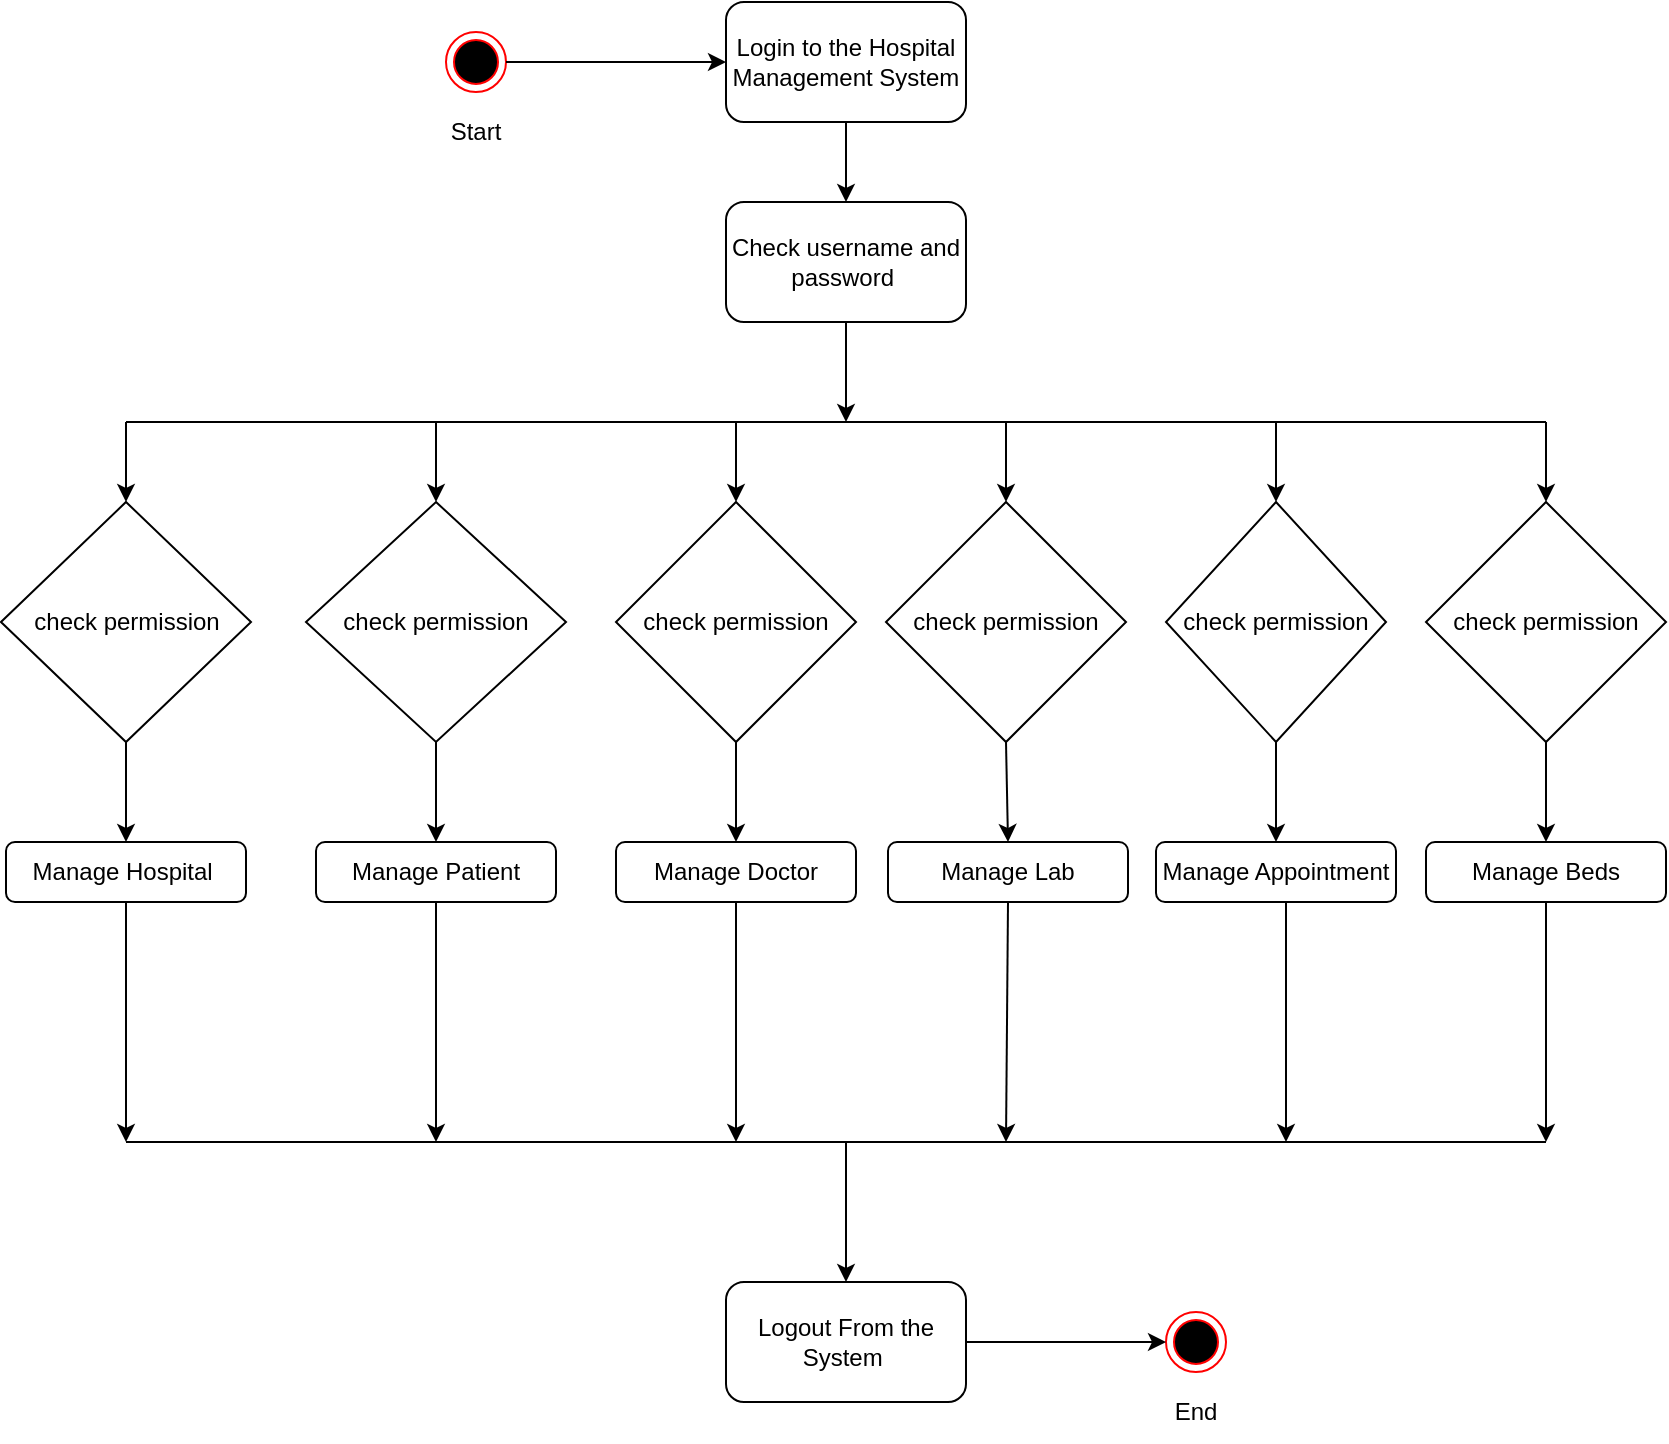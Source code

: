 <mxfile version="20.7.4" type="device"><diagram id="d0EenUjdHu151263ijov" name="Page-1"><mxGraphModel dx="1197" dy="818" grid="1" gridSize="10" guides="1" tooltips="1" connect="1" arrows="1" fold="1" page="1" pageScale="1" pageWidth="1169" pageHeight="827" math="0" shadow="0"><root><mxCell id="0"/><mxCell id="1" parent="0"/><mxCell id="76CsyVfNKN9ojKcp7ULd-1" value="" style="endArrow=none;html=1;rounded=0;" edge="1" parent="1"><mxGeometry width="50" height="50" relative="1" as="geometry"><mxPoint x="220" y="280" as="sourcePoint"/><mxPoint x="930" y="280" as="targetPoint"/></mxGeometry></mxCell><mxCell id="76CsyVfNKN9ojKcp7ULd-2" value="" style="endArrow=none;html=1;rounded=0;" edge="1" parent="1"><mxGeometry width="50" height="50" relative="1" as="geometry"><mxPoint x="220" y="640" as="sourcePoint"/><mxPoint x="930" y="640" as="targetPoint"/></mxGeometry></mxCell><mxCell id="76CsyVfNKN9ojKcp7ULd-3" value="Login to the Hospital Management System" style="rounded=1;whiteSpace=wrap;html=1;" vertex="1" parent="1"><mxGeometry x="520" y="70" width="120" height="60" as="geometry"/></mxCell><mxCell id="76CsyVfNKN9ojKcp7ULd-4" value="Check username and password&amp;nbsp;" style="rounded=1;whiteSpace=wrap;html=1;" vertex="1" parent="1"><mxGeometry x="520" y="170" width="120" height="60" as="geometry"/></mxCell><mxCell id="76CsyVfNKN9ojKcp7ULd-5" value="check permission" style="rhombus;whiteSpace=wrap;html=1;" vertex="1" parent="1"><mxGeometry x="157.5" y="320" width="125" height="120" as="geometry"/></mxCell><mxCell id="76CsyVfNKN9ojKcp7ULd-6" value="check permission" style="rhombus;whiteSpace=wrap;html=1;" vertex="1" parent="1"><mxGeometry x="310" y="320" width="130" height="120" as="geometry"/></mxCell><mxCell id="76CsyVfNKN9ojKcp7ULd-7" value="check permission" style="rhombus;whiteSpace=wrap;html=1;" vertex="1" parent="1"><mxGeometry x="465" y="320" width="120" height="120" as="geometry"/></mxCell><mxCell id="76CsyVfNKN9ojKcp7ULd-8" value="check permission" style="rhombus;whiteSpace=wrap;html=1;" vertex="1" parent="1"><mxGeometry x="600" y="320" width="120" height="120" as="geometry"/></mxCell><mxCell id="76CsyVfNKN9ojKcp7ULd-9" value="check permission" style="rhombus;whiteSpace=wrap;html=1;" vertex="1" parent="1"><mxGeometry x="740" y="320" width="110" height="120" as="geometry"/></mxCell><mxCell id="76CsyVfNKN9ojKcp7ULd-10" value="check permission" style="rhombus;whiteSpace=wrap;html=1;" vertex="1" parent="1"><mxGeometry x="870" y="320" width="120" height="120" as="geometry"/></mxCell><mxCell id="76CsyVfNKN9ojKcp7ULd-11" value="Manage Appointment" style="rounded=1;whiteSpace=wrap;html=1;" vertex="1" parent="1"><mxGeometry x="735" y="490" width="120" height="30" as="geometry"/></mxCell><mxCell id="76CsyVfNKN9ojKcp7ULd-12" value="Manage Beds" style="rounded=1;whiteSpace=wrap;html=1;" vertex="1" parent="1"><mxGeometry x="870" y="490" width="120" height="30" as="geometry"/></mxCell><mxCell id="76CsyVfNKN9ojKcp7ULd-13" value="Manage Doctor" style="rounded=1;whiteSpace=wrap;html=1;" vertex="1" parent="1"><mxGeometry x="465" y="490" width="120" height="30" as="geometry"/></mxCell><mxCell id="76CsyVfNKN9ojKcp7ULd-14" value="Manage Patient" style="rounded=1;whiteSpace=wrap;html=1;" vertex="1" parent="1"><mxGeometry x="315" y="490" width="120" height="30" as="geometry"/></mxCell><mxCell id="76CsyVfNKN9ojKcp7ULd-15" value="Manage Hospital&amp;nbsp;" style="rounded=1;whiteSpace=wrap;html=1;" vertex="1" parent="1"><mxGeometry x="160" y="490" width="120" height="30" as="geometry"/></mxCell><mxCell id="76CsyVfNKN9ojKcp7ULd-16" value="Manage Lab" style="rounded=1;whiteSpace=wrap;html=1;" vertex="1" parent="1"><mxGeometry x="601" y="490" width="120" height="30" as="geometry"/></mxCell><mxCell id="76CsyVfNKN9ojKcp7ULd-17" value="Logout From the System&amp;nbsp;" style="rounded=1;whiteSpace=wrap;html=1;" vertex="1" parent="1"><mxGeometry x="520" y="710" width="120" height="60" as="geometry"/></mxCell><mxCell id="76CsyVfNKN9ojKcp7ULd-18" value="" style="ellipse;html=1;shape=endState;fillColor=#000000;strokeColor=#ff0000;" vertex="1" parent="1"><mxGeometry x="740" y="725" width="30" height="30" as="geometry"/></mxCell><mxCell id="76CsyVfNKN9ojKcp7ULd-20" value="" style="ellipse;html=1;shape=endState;fillColor=#000000;strokeColor=#ff0000;" vertex="1" parent="1"><mxGeometry x="380" y="85" width="30" height="30" as="geometry"/></mxCell><mxCell id="76CsyVfNKN9ojKcp7ULd-21" value="" style="endArrow=classic;html=1;rounded=0;entryX=0;entryY=0.5;entryDx=0;entryDy=0;exitX=1;exitY=0.5;exitDx=0;exitDy=0;" edge="1" parent="1" source="76CsyVfNKN9ojKcp7ULd-20" target="76CsyVfNKN9ojKcp7ULd-3"><mxGeometry width="50" height="50" relative="1" as="geometry"><mxPoint x="420" y="100" as="sourcePoint"/><mxPoint x="470" y="50" as="targetPoint"/></mxGeometry></mxCell><mxCell id="76CsyVfNKN9ojKcp7ULd-22" value="" style="endArrow=classic;html=1;rounded=0;entryX=0;entryY=0.5;entryDx=0;entryDy=0;" edge="1" parent="1" target="76CsyVfNKN9ojKcp7ULd-18"><mxGeometry width="50" height="50" relative="1" as="geometry"><mxPoint x="640" y="740" as="sourcePoint"/><mxPoint x="690" y="690" as="targetPoint"/></mxGeometry></mxCell><mxCell id="76CsyVfNKN9ojKcp7ULd-24" value="" style="endArrow=classic;html=1;rounded=0;exitX=0.5;exitY=1;exitDx=0;exitDy=0;entryX=0.5;entryY=0;entryDx=0;entryDy=0;" edge="1" parent="1" source="76CsyVfNKN9ojKcp7ULd-3" target="76CsyVfNKN9ojKcp7ULd-4"><mxGeometry width="50" height="50" relative="1" as="geometry"><mxPoint x="760" y="130" as="sourcePoint"/><mxPoint x="810" y="80" as="targetPoint"/></mxGeometry></mxCell><mxCell id="76CsyVfNKN9ojKcp7ULd-25" value="" style="endArrow=classic;html=1;rounded=0;exitX=0.5;exitY=1;exitDx=0;exitDy=0;" edge="1" parent="1" source="76CsyVfNKN9ojKcp7ULd-4"><mxGeometry width="50" height="50" relative="1" as="geometry"><mxPoint x="580" y="490" as="sourcePoint"/><mxPoint x="580" y="280" as="targetPoint"/></mxGeometry></mxCell><mxCell id="76CsyVfNKN9ojKcp7ULd-26" value="" style="endArrow=classic;html=1;rounded=0;" edge="1" parent="1" target="76CsyVfNKN9ojKcp7ULd-7"><mxGeometry width="50" height="50" relative="1" as="geometry"><mxPoint x="525" y="280" as="sourcePoint"/><mxPoint x="630" y="440" as="targetPoint"/></mxGeometry></mxCell><mxCell id="76CsyVfNKN9ojKcp7ULd-27" value="" style="endArrow=classic;html=1;rounded=0;entryX=0.5;entryY=0;entryDx=0;entryDy=0;" edge="1" parent="1" target="76CsyVfNKN9ojKcp7ULd-8"><mxGeometry width="50" height="50" relative="1" as="geometry"><mxPoint x="660" y="280" as="sourcePoint"/><mxPoint x="630" y="440" as="targetPoint"/></mxGeometry></mxCell><mxCell id="76CsyVfNKN9ojKcp7ULd-29" value="" style="endArrow=classic;html=1;rounded=0;entryX=0.5;entryY=0;entryDx=0;entryDy=0;" edge="1" parent="1" target="76CsyVfNKN9ojKcp7ULd-9"><mxGeometry width="50" height="50" relative="1" as="geometry"><mxPoint x="795" y="280" as="sourcePoint"/><mxPoint x="630" y="440" as="targetPoint"/></mxGeometry></mxCell><mxCell id="76CsyVfNKN9ojKcp7ULd-30" value="" style="endArrow=classic;html=1;rounded=0;entryX=0.5;entryY=0;entryDx=0;entryDy=0;" edge="1" parent="1" target="76CsyVfNKN9ojKcp7ULd-10"><mxGeometry width="50" height="50" relative="1" as="geometry"><mxPoint x="930" y="280" as="sourcePoint"/><mxPoint x="630" y="440" as="targetPoint"/></mxGeometry></mxCell><mxCell id="76CsyVfNKN9ojKcp7ULd-31" value="" style="endArrow=classic;html=1;rounded=0;entryX=0.5;entryY=0;entryDx=0;entryDy=0;" edge="1" parent="1" target="76CsyVfNKN9ojKcp7ULd-6"><mxGeometry width="50" height="50" relative="1" as="geometry"><mxPoint x="375" y="280" as="sourcePoint"/><mxPoint x="630" y="440" as="targetPoint"/></mxGeometry></mxCell><mxCell id="76CsyVfNKN9ojKcp7ULd-32" value="" style="endArrow=classic;html=1;rounded=0;entryX=0.5;entryY=0;entryDx=0;entryDy=0;" edge="1" parent="1" target="76CsyVfNKN9ojKcp7ULd-5"><mxGeometry width="50" height="50" relative="1" as="geometry"><mxPoint x="220" y="280" as="sourcePoint"/><mxPoint x="630" y="440" as="targetPoint"/></mxGeometry></mxCell><mxCell id="76CsyVfNKN9ojKcp7ULd-33" value="" style="endArrow=classic;html=1;rounded=0;entryX=0.5;entryY=0;entryDx=0;entryDy=0;exitX=0.5;exitY=1;exitDx=0;exitDy=0;" edge="1" parent="1" source="76CsyVfNKN9ojKcp7ULd-8" target="76CsyVfNKN9ojKcp7ULd-16"><mxGeometry width="50" height="50" relative="1" as="geometry"><mxPoint x="580" y="490" as="sourcePoint"/><mxPoint x="630" y="440" as="targetPoint"/></mxGeometry></mxCell><mxCell id="76CsyVfNKN9ojKcp7ULd-35" value="" style="endArrow=classic;html=1;rounded=0;exitX=0.5;exitY=1;exitDx=0;exitDy=0;entryX=0.5;entryY=0;entryDx=0;entryDy=0;" edge="1" parent="1" source="76CsyVfNKN9ojKcp7ULd-9" target="76CsyVfNKN9ojKcp7ULd-11"><mxGeometry width="50" height="50" relative="1" as="geometry"><mxPoint x="580" y="490" as="sourcePoint"/><mxPoint x="630" y="440" as="targetPoint"/></mxGeometry></mxCell><mxCell id="76CsyVfNKN9ojKcp7ULd-38" value="" style="endArrow=classic;html=1;rounded=0;exitX=0.5;exitY=1;exitDx=0;exitDy=0;entryX=0.5;entryY=0;entryDx=0;entryDy=0;" edge="1" parent="1" source="76CsyVfNKN9ojKcp7ULd-10" target="76CsyVfNKN9ojKcp7ULd-12"><mxGeometry width="50" height="50" relative="1" as="geometry"><mxPoint x="580" y="490" as="sourcePoint"/><mxPoint x="630" y="440" as="targetPoint"/></mxGeometry></mxCell><mxCell id="76CsyVfNKN9ojKcp7ULd-40" value="" style="endArrow=classic;html=1;rounded=0;exitX=0.5;exitY=1;exitDx=0;exitDy=0;entryX=0.5;entryY=0;entryDx=0;entryDy=0;" edge="1" parent="1" source="76CsyVfNKN9ojKcp7ULd-7" target="76CsyVfNKN9ojKcp7ULd-13"><mxGeometry width="50" height="50" relative="1" as="geometry"><mxPoint x="580" y="490" as="sourcePoint"/><mxPoint x="630" y="440" as="targetPoint"/></mxGeometry></mxCell><mxCell id="76CsyVfNKN9ojKcp7ULd-41" value="" style="endArrow=classic;html=1;rounded=0;exitX=0.5;exitY=1;exitDx=0;exitDy=0;entryX=0.5;entryY=0;entryDx=0;entryDy=0;" edge="1" parent="1" source="76CsyVfNKN9ojKcp7ULd-6" target="76CsyVfNKN9ojKcp7ULd-14"><mxGeometry width="50" height="50" relative="1" as="geometry"><mxPoint x="580" y="490" as="sourcePoint"/><mxPoint x="630" y="440" as="targetPoint"/></mxGeometry></mxCell><mxCell id="76CsyVfNKN9ojKcp7ULd-42" value="" style="endArrow=classic;html=1;rounded=0;exitX=0.5;exitY=1;exitDx=0;exitDy=0;entryX=0.5;entryY=0;entryDx=0;entryDy=0;" edge="1" parent="1" source="76CsyVfNKN9ojKcp7ULd-5" target="76CsyVfNKN9ojKcp7ULd-15"><mxGeometry width="50" height="50" relative="1" as="geometry"><mxPoint x="580" y="490" as="sourcePoint"/><mxPoint x="630" y="440" as="targetPoint"/></mxGeometry></mxCell><mxCell id="76CsyVfNKN9ojKcp7ULd-44" value="" style="endArrow=classic;html=1;rounded=0;exitX=0.5;exitY=1;exitDx=0;exitDy=0;" edge="1" parent="1" source="76CsyVfNKN9ojKcp7ULd-15"><mxGeometry width="50" height="50" relative="1" as="geometry"><mxPoint x="520" y="550" as="sourcePoint"/><mxPoint x="220" y="640" as="targetPoint"/></mxGeometry></mxCell><mxCell id="76CsyVfNKN9ojKcp7ULd-45" value="" style="endArrow=classic;html=1;rounded=0;exitX=0.5;exitY=1;exitDx=0;exitDy=0;" edge="1" parent="1" source="76CsyVfNKN9ojKcp7ULd-14"><mxGeometry width="50" height="50" relative="1" as="geometry"><mxPoint x="580" y="660" as="sourcePoint"/><mxPoint x="375" y="640" as="targetPoint"/></mxGeometry></mxCell><mxCell id="76CsyVfNKN9ojKcp7ULd-46" value="" style="endArrow=classic;html=1;rounded=0;exitX=0.5;exitY=1;exitDx=0;exitDy=0;" edge="1" parent="1" source="76CsyVfNKN9ojKcp7ULd-13"><mxGeometry width="50" height="50" relative="1" as="geometry"><mxPoint x="580" y="660" as="sourcePoint"/><mxPoint x="525" y="640" as="targetPoint"/></mxGeometry></mxCell><mxCell id="76CsyVfNKN9ojKcp7ULd-47" value="" style="endArrow=classic;html=1;rounded=0;exitX=0.5;exitY=1;exitDx=0;exitDy=0;" edge="1" parent="1" source="76CsyVfNKN9ojKcp7ULd-16"><mxGeometry width="50" height="50" relative="1" as="geometry"><mxPoint x="580" y="660" as="sourcePoint"/><mxPoint x="660" y="640" as="targetPoint"/></mxGeometry></mxCell><mxCell id="76CsyVfNKN9ojKcp7ULd-48" value="" style="endArrow=classic;html=1;rounded=0;" edge="1" parent="1"><mxGeometry width="50" height="50" relative="1" as="geometry"><mxPoint x="800" y="520" as="sourcePoint"/><mxPoint x="800" y="640" as="targetPoint"/></mxGeometry></mxCell><mxCell id="76CsyVfNKN9ojKcp7ULd-49" value="" style="endArrow=classic;html=1;rounded=0;exitX=0.5;exitY=1;exitDx=0;exitDy=0;" edge="1" parent="1" source="76CsyVfNKN9ojKcp7ULd-12"><mxGeometry width="50" height="50" relative="1" as="geometry"><mxPoint x="580" y="660" as="sourcePoint"/><mxPoint x="930" y="640" as="targetPoint"/></mxGeometry></mxCell><mxCell id="76CsyVfNKN9ojKcp7ULd-50" value="" style="endArrow=classic;html=1;rounded=0;entryX=0.5;entryY=0;entryDx=0;entryDy=0;" edge="1" parent="1" target="76CsyVfNKN9ojKcp7ULd-17"><mxGeometry width="50" height="50" relative="1" as="geometry"><mxPoint x="580" y="640" as="sourcePoint"/><mxPoint x="630" y="610" as="targetPoint"/></mxGeometry></mxCell><mxCell id="76CsyVfNKN9ojKcp7ULd-52" value="Start" style="text;html=1;strokeColor=none;fillColor=none;align=center;verticalAlign=middle;whiteSpace=wrap;rounded=0;" vertex="1" parent="1"><mxGeometry x="365" y="120" width="60" height="30" as="geometry"/></mxCell><mxCell id="76CsyVfNKN9ojKcp7ULd-53" value="End" style="text;html=1;strokeColor=none;fillColor=none;align=center;verticalAlign=middle;whiteSpace=wrap;rounded=0;" vertex="1" parent="1"><mxGeometry x="725" y="760" width="60" height="30" as="geometry"/></mxCell></root></mxGraphModel></diagram></mxfile>